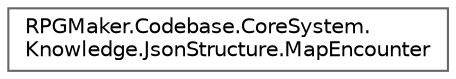 digraph "クラス階層図"
{
 // LATEX_PDF_SIZE
  bgcolor="transparent";
  edge [fontname=Helvetica,fontsize=10,labelfontname=Helvetica,labelfontsize=10];
  node [fontname=Helvetica,fontsize=10,shape=box,height=0.2,width=0.4];
  rankdir="LR";
  Node0 [id="Node000000",label="RPGMaker.Codebase.CoreSystem.\lKnowledge.JsonStructure.MapEncounter",height=0.2,width=0.4,color="grey40", fillcolor="white", style="filled",URL="$d1/d36/class_r_p_g_maker_1_1_codebase_1_1_core_system_1_1_knowledge_1_1_json_structure_1_1_map_encounter.html",tooltip=" "];
}
